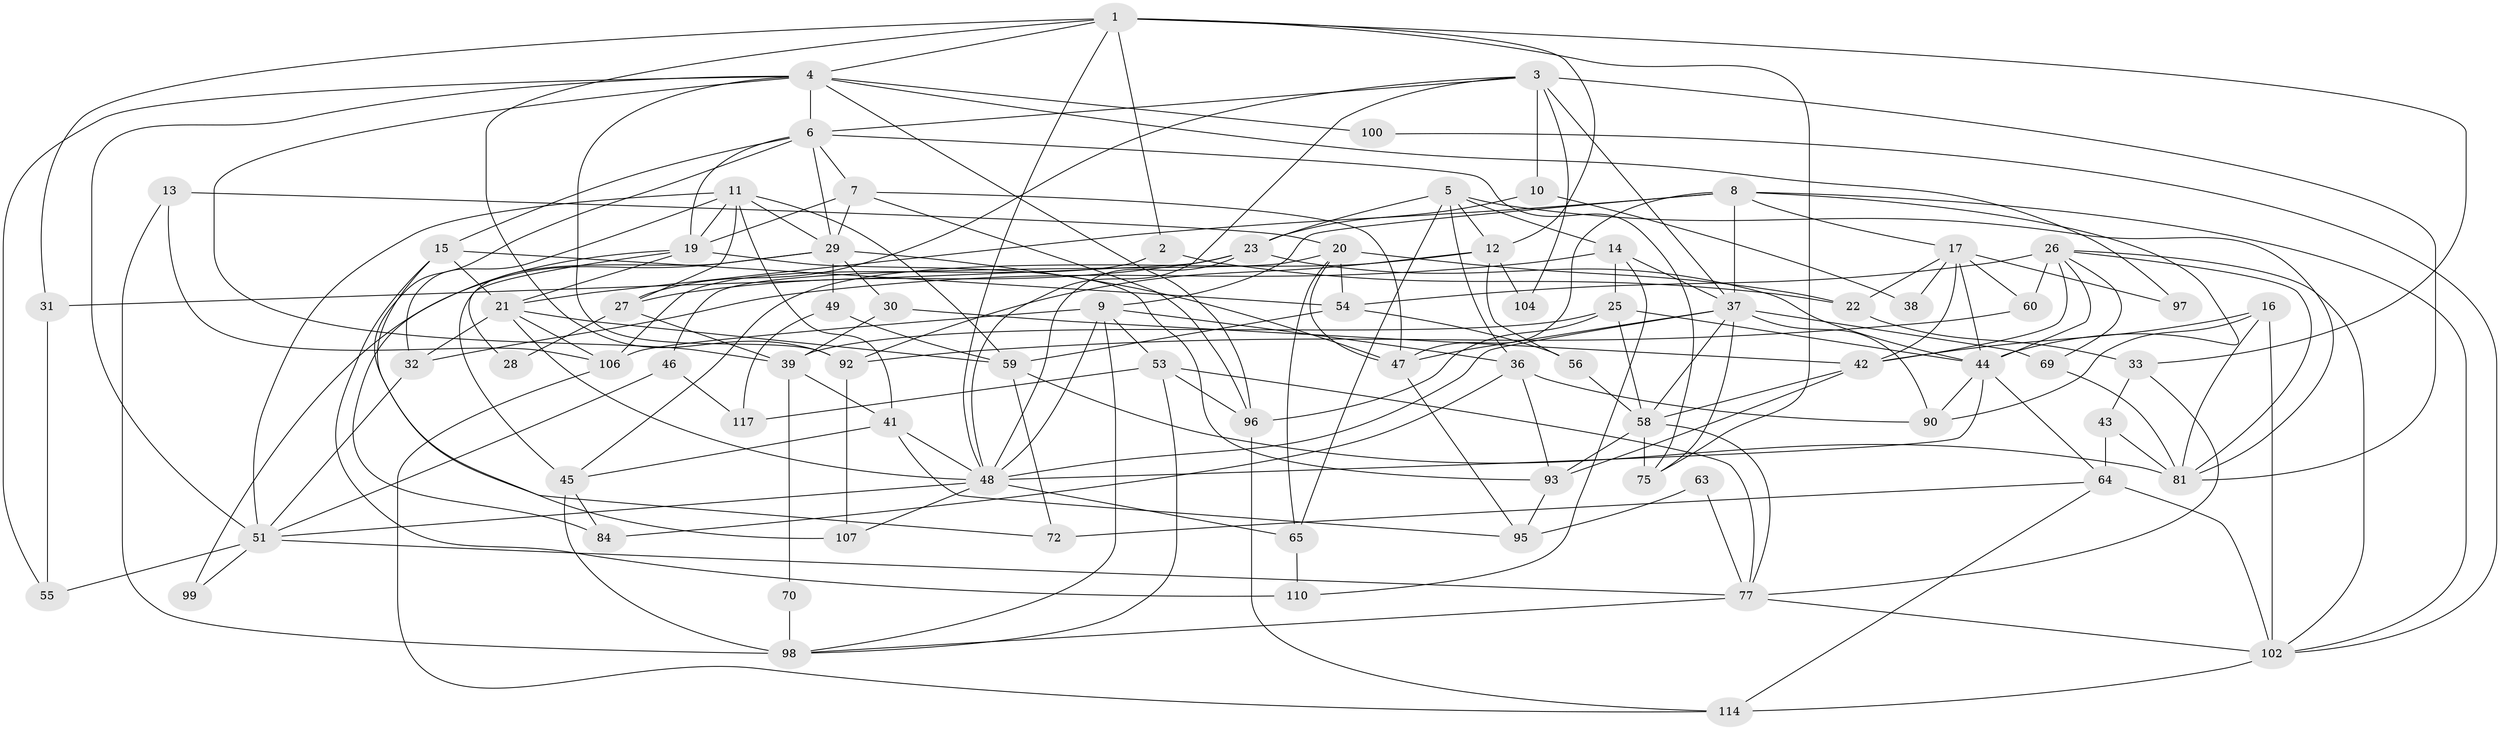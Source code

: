 // original degree distribution, {6: 0.06837606837606838, 2: 0.11965811965811966, 3: 0.26495726495726496, 5: 0.1794871794871795, 4: 0.3076923076923077, 7: 0.05128205128205128, 8: 0.008547008547008548}
// Generated by graph-tools (version 1.1) at 2025/11/02/27/25 16:11:22]
// undirected, 78 vertices, 192 edges
graph export_dot {
graph [start="1"]
  node [color=gray90,style=filled];
  1 [super="+74"];
  2 [super="+86"];
  3 [super="+80"];
  4 [super="+94"];
  5 [super="+18"];
  6 [super="+52"];
  7 [super="+24"];
  8 [super="+111"];
  9;
  10;
  11 [super="+73"];
  12 [super="+79"];
  13;
  14 [super="+35"];
  15 [super="+82"];
  16 [super="+87"];
  17 [super="+68"];
  19 [super="+88"];
  20 [super="+89"];
  21 [super="+112"];
  22;
  23 [super="+71"];
  25 [super="+62"];
  26 [super="+50"];
  27 [super="+34"];
  28;
  29 [super="+57"];
  30;
  31 [super="+83"];
  32;
  33;
  36 [super="+40"];
  37 [super="+116"];
  38;
  39;
  41 [super="+91"];
  42 [super="+66"];
  43;
  44 [super="+109"];
  45 [super="+113"];
  46;
  47;
  48 [super="+78"];
  49;
  51 [super="+115"];
  53 [super="+61"];
  54;
  55;
  56;
  58 [super="+108"];
  59;
  60 [super="+67"];
  63;
  64 [super="+76"];
  65;
  69;
  70;
  72;
  75;
  77 [super="+105"];
  81 [super="+85"];
  84;
  90;
  92;
  93;
  95;
  96 [super="+101"];
  97;
  98;
  99;
  100;
  102 [super="+103"];
  104;
  106;
  107;
  110;
  114;
  117;
  1 -- 92;
  1 -- 33;
  1 -- 75;
  1 -- 48;
  1 -- 12;
  1 -- 31;
  1 -- 2;
  1 -- 4;
  2 -- 106;
  2 -- 22;
  3 -- 48;
  3 -- 10;
  3 -- 27;
  3 -- 104;
  3 -- 6;
  3 -- 81;
  3 -- 37;
  4 -- 96;
  4 -- 6;
  4 -- 97;
  4 -- 51;
  4 -- 55;
  4 -- 100;
  4 -- 39;
  4 -- 92;
  5 -- 36;
  5 -- 65;
  5 -- 12;
  5 -- 14;
  5 -- 81;
  5 -- 23;
  6 -- 75;
  6 -- 29;
  6 -- 7;
  6 -- 15;
  6 -- 107;
  6 -- 19;
  7 -- 29;
  7 -- 19;
  7 -- 96;
  7 -- 47;
  8 -- 9;
  8 -- 21;
  8 -- 37;
  8 -- 44;
  8 -- 47;
  8 -- 17;
  8 -- 102;
  9 -- 98;
  9 -- 36;
  9 -- 106;
  9 -- 48;
  9 -- 53;
  10 -- 38;
  10 -- 23;
  11 -- 51;
  11 -- 27;
  11 -- 29;
  11 -- 32;
  11 -- 19;
  11 -- 41;
  11 -- 59;
  12 -- 92;
  12 -- 56;
  12 -- 104;
  12 -- 45;
  13 -- 106;
  13 -- 98;
  13 -- 20;
  14 -- 37;
  14 -- 32;
  14 -- 110;
  14 -- 25;
  15 -- 21;
  15 -- 54;
  15 -- 72;
  15 -- 110;
  16 -- 42;
  16 -- 81;
  16 -- 90;
  16 -- 102;
  17 -- 22;
  17 -- 38;
  17 -- 97;
  17 -- 42;
  17 -- 44;
  17 -- 60;
  19 -- 28;
  19 -- 84;
  19 -- 93;
  19 -- 21;
  20 -- 54;
  20 -- 22;
  20 -- 46;
  20 -- 65;
  20 -- 47;
  21 -- 48;
  21 -- 32;
  21 -- 106;
  21 -- 59;
  22 -- 33;
  23 -- 31;
  23 -- 48 [weight=2];
  23 -- 44;
  23 -- 27;
  25 -- 39;
  25 -- 96 [weight=2];
  25 -- 58;
  25 -- 44;
  26 -- 81;
  26 -- 42;
  26 -- 69;
  26 -- 54;
  26 -- 44;
  26 -- 102;
  26 -- 60;
  27 -- 28;
  27 -- 39;
  29 -- 47;
  29 -- 99;
  29 -- 49;
  29 -- 45;
  29 -- 30;
  30 -- 39;
  30 -- 42;
  31 -- 55;
  32 -- 51;
  33 -- 43;
  33 -- 77;
  36 -- 90;
  36 -- 93;
  36 -- 84;
  37 -- 75;
  37 -- 58;
  37 -- 48;
  37 -- 69;
  37 -- 90;
  37 -- 47;
  39 -- 70;
  39 -- 41;
  41 -- 48;
  41 -- 95;
  41 -- 45;
  42 -- 58;
  42 -- 93;
  43 -- 81;
  43 -- 64;
  44 -- 90;
  44 -- 64;
  44 -- 48;
  45 -- 98 [weight=2];
  45 -- 84;
  46 -- 117;
  46 -- 51;
  47 -- 95;
  48 -- 65;
  48 -- 51;
  48 -- 107;
  49 -- 59;
  49 -- 117;
  51 -- 77;
  51 -- 99;
  51 -- 55;
  53 -- 77;
  53 -- 98;
  53 -- 96;
  53 -- 117;
  54 -- 59;
  54 -- 56;
  56 -- 58;
  58 -- 75;
  58 -- 93;
  58 -- 77;
  59 -- 81;
  59 -- 72;
  60 -- 92;
  63 -- 95;
  63 -- 77;
  64 -- 114;
  64 -- 72;
  64 -- 102;
  65 -- 110;
  69 -- 81;
  70 -- 98;
  77 -- 98;
  77 -- 102;
  92 -- 107;
  93 -- 95;
  96 -- 114;
  100 -- 102;
  102 -- 114;
  106 -- 114;
}
